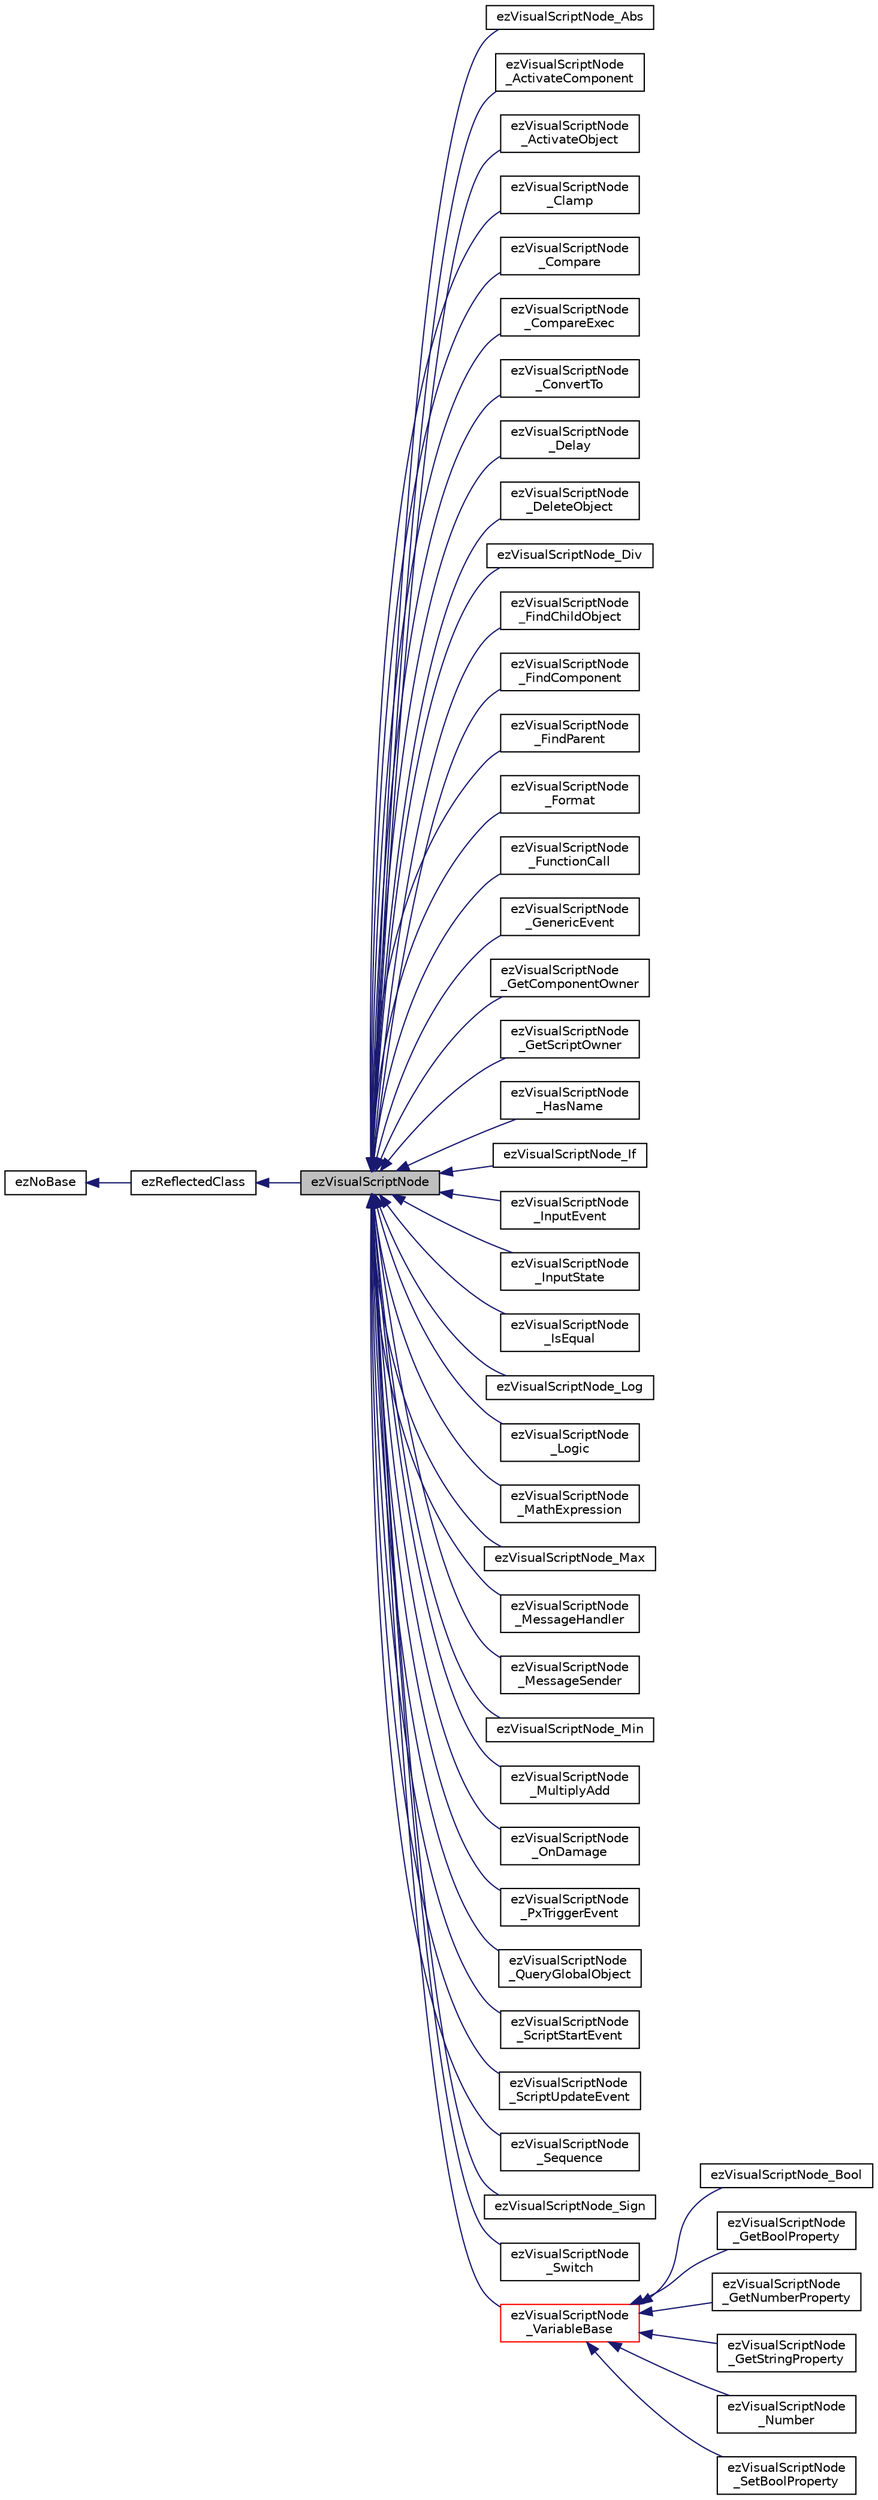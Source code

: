 digraph "ezVisualScriptNode"
{
 // LATEX_PDF_SIZE
  edge [fontname="Helvetica",fontsize="10",labelfontname="Helvetica",labelfontsize="10"];
  node [fontname="Helvetica",fontsize="10",shape=record];
  rankdir="LR";
  Node1 [label="ezVisualScriptNode",height=0.2,width=0.4,color="black", fillcolor="grey75", style="filled", fontcolor="black",tooltip=" "];
  Node2 -> Node1 [dir="back",color="midnightblue",fontsize="10",style="solid",fontname="Helvetica"];
  Node2 [label="ezReflectedClass",height=0.2,width=0.4,color="black", fillcolor="white", style="filled",URL="$db/d45/classez_reflected_class.htm",tooltip="All classes that should be dynamically reflectable, need to be derived from this base class."];
  Node3 -> Node2 [dir="back",color="midnightblue",fontsize="10",style="solid",fontname="Helvetica"];
  Node3 [label="ezNoBase",height=0.2,width=0.4,color="black", fillcolor="white", style="filled",URL="$d4/d02/classez_no_base.htm",tooltip="Dummy type to pass to templates and macros that expect a base type for a class that has no base."];
  Node1 -> Node4 [dir="back",color="midnightblue",fontsize="10",style="solid",fontname="Helvetica"];
  Node4 [label="ezVisualScriptNode_Abs",height=0.2,width=0.4,color="black", fillcolor="white", style="filled",URL="$d9/dcf/classez_visual_script_node___abs.htm",tooltip="Computes abs(value)"];
  Node1 -> Node5 [dir="back",color="midnightblue",fontsize="10",style="solid",fontname="Helvetica"];
  Node5 [label="ezVisualScriptNode\l_ActivateComponent",height=0.2,width=0.4,color="black", fillcolor="white", style="filled",URL="$d9/d38/classez_visual_script_node___activate_component.htm",tooltip=" "];
  Node1 -> Node6 [dir="back",color="midnightblue",fontsize="10",style="solid",fontname="Helvetica"];
  Node6 [label="ezVisualScriptNode\l_ActivateObject",height=0.2,width=0.4,color="black", fillcolor="white", style="filled",URL="$d9/df1/classez_visual_script_node___activate_object.htm",tooltip=" "];
  Node1 -> Node7 [dir="back",color="midnightblue",fontsize="10",style="solid",fontname="Helvetica"];
  Node7 [label="ezVisualScriptNode\l_Clamp",height=0.2,width=0.4,color="black", fillcolor="white", style="filled",URL="$de/dea/classez_visual_script_node___clamp.htm",tooltip="Computes Clamp(Value, MinValue, MaxValue)"];
  Node1 -> Node8 [dir="back",color="midnightblue",fontsize="10",style="solid",fontname="Helvetica"];
  Node8 [label="ezVisualScriptNode\l_Compare",height=0.2,width=0.4,color="black", fillcolor="white", style="filled",URL="$d7/deb/classez_visual_script_node___compare.htm",tooltip=" "];
  Node1 -> Node9 [dir="back",color="midnightblue",fontsize="10",style="solid",fontname="Helvetica"];
  Node9 [label="ezVisualScriptNode\l_CompareExec",height=0.2,width=0.4,color="black", fillcolor="white", style="filled",URL="$d0/de1/classez_visual_script_node___compare_exec.htm",tooltip=" "];
  Node1 -> Node10 [dir="back",color="midnightblue",fontsize="10",style="solid",fontname="Helvetica"];
  Node10 [label="ezVisualScriptNode\l_ConvertTo",height=0.2,width=0.4,color="black", fillcolor="white", style="filled",URL="$d0/d5d/classez_visual_script_node___convert_to.htm",tooltip=" "];
  Node1 -> Node11 [dir="back",color="midnightblue",fontsize="10",style="solid",fontname="Helvetica"];
  Node11 [label="ezVisualScriptNode\l_Delay",height=0.2,width=0.4,color="black", fillcolor="white", style="filled",URL="$d5/d03/classez_visual_script_node___delay.htm",tooltip=" "];
  Node1 -> Node12 [dir="back",color="midnightblue",fontsize="10",style="solid",fontname="Helvetica"];
  Node12 [label="ezVisualScriptNode\l_DeleteObject",height=0.2,width=0.4,color="black", fillcolor="white", style="filled",URL="$d3/d7a/classez_visual_script_node___delete_object.htm",tooltip=" "];
  Node1 -> Node13 [dir="back",color="midnightblue",fontsize="10",style="solid",fontname="Helvetica"];
  Node13 [label="ezVisualScriptNode_Div",height=0.2,width=0.4,color="black", fillcolor="white", style="filled",URL="$da/d93/classez_visual_script_node___div.htm",tooltip="Computes (a / b)"];
  Node1 -> Node14 [dir="back",color="midnightblue",fontsize="10",style="solid",fontname="Helvetica"];
  Node14 [label="ezVisualScriptNode\l_FindChildObject",height=0.2,width=0.4,color="black", fillcolor="white", style="filled",URL="$d5/dfa/classez_visual_script_node___find_child_object.htm",tooltip=" "];
  Node1 -> Node15 [dir="back",color="midnightblue",fontsize="10",style="solid",fontname="Helvetica"];
  Node15 [label="ezVisualScriptNode\l_FindComponent",height=0.2,width=0.4,color="black", fillcolor="white", style="filled",URL="$d2/df6/classez_visual_script_node___find_component.htm",tooltip=" "];
  Node1 -> Node16 [dir="back",color="midnightblue",fontsize="10",style="solid",fontname="Helvetica"];
  Node16 [label="ezVisualScriptNode\l_FindParent",height=0.2,width=0.4,color="black", fillcolor="white", style="filled",URL="$d8/da6/classez_visual_script_node___find_parent.htm",tooltip=" "];
  Node1 -> Node17 [dir="back",color="midnightblue",fontsize="10",style="solid",fontname="Helvetica"];
  Node17 [label="ezVisualScriptNode\l_Format",height=0.2,width=0.4,color="black", fillcolor="white", style="filled",URL="$dd/d12/classez_visual_script_node___format.htm",tooltip=" "];
  Node1 -> Node18 [dir="back",color="midnightblue",fontsize="10",style="solid",fontname="Helvetica"];
  Node18 [label="ezVisualScriptNode\l_FunctionCall",height=0.2,width=0.4,color="black", fillcolor="white", style="filled",URL="$d8/d78/classez_visual_script_node___function_call.htm",tooltip=" "];
  Node1 -> Node19 [dir="back",color="midnightblue",fontsize="10",style="solid",fontname="Helvetica"];
  Node19 [label="ezVisualScriptNode\l_GenericEvent",height=0.2,width=0.4,color="black", fillcolor="white", style="filled",URL="$d9/d82/classez_visual_script_node___generic_event.htm",tooltip=" "];
  Node1 -> Node20 [dir="back",color="midnightblue",fontsize="10",style="solid",fontname="Helvetica"];
  Node20 [label="ezVisualScriptNode\l_GetComponentOwner",height=0.2,width=0.4,color="black", fillcolor="white", style="filled",URL="$da/d25/classez_visual_script_node___get_component_owner.htm",tooltip=" "];
  Node1 -> Node21 [dir="back",color="midnightblue",fontsize="10",style="solid",fontname="Helvetica"];
  Node21 [label="ezVisualScriptNode\l_GetScriptOwner",height=0.2,width=0.4,color="black", fillcolor="white", style="filled",URL="$d7/d9b/classez_visual_script_node___get_script_owner.htm",tooltip=" "];
  Node1 -> Node22 [dir="back",color="midnightblue",fontsize="10",style="solid",fontname="Helvetica"];
  Node22 [label="ezVisualScriptNode\l_HasName",height=0.2,width=0.4,color="black", fillcolor="white", style="filled",URL="$de/d76/classez_visual_script_node___has_name.htm",tooltip=" "];
  Node1 -> Node23 [dir="back",color="midnightblue",fontsize="10",style="solid",fontname="Helvetica"];
  Node23 [label="ezVisualScriptNode_If",height=0.2,width=0.4,color="black", fillcolor="white", style="filled",URL="$d1/d81/classez_visual_script_node___if.htm",tooltip=" "];
  Node1 -> Node24 [dir="back",color="midnightblue",fontsize="10",style="solid",fontname="Helvetica"];
  Node24 [label="ezVisualScriptNode\l_InputEvent",height=0.2,width=0.4,color="black", fillcolor="white", style="filled",URL="$d4/dec/classez_visual_script_node___input_event.htm",tooltip=" "];
  Node1 -> Node25 [dir="back",color="midnightblue",fontsize="10",style="solid",fontname="Helvetica"];
  Node25 [label="ezVisualScriptNode\l_InputState",height=0.2,width=0.4,color="black", fillcolor="white", style="filled",URL="$da/d6e/classez_visual_script_node___input_state.htm",tooltip=" "];
  Node1 -> Node26 [dir="back",color="midnightblue",fontsize="10",style="solid",fontname="Helvetica"];
  Node26 [label="ezVisualScriptNode\l_IsEqual",height=0.2,width=0.4,color="black", fillcolor="white", style="filled",URL="$d0/daa/classez_visual_script_node___is_equal.htm",tooltip=" "];
  Node1 -> Node27 [dir="back",color="midnightblue",fontsize="10",style="solid",fontname="Helvetica"];
  Node27 [label="ezVisualScriptNode_Log",height=0.2,width=0.4,color="black", fillcolor="white", style="filled",URL="$d0/df6/classez_visual_script_node___log.htm",tooltip=" "];
  Node1 -> Node28 [dir="back",color="midnightblue",fontsize="10",style="solid",fontname="Helvetica"];
  Node28 [label="ezVisualScriptNode\l_Logic",height=0.2,width=0.4,color="black", fillcolor="white", style="filled",URL="$dc/daf/classez_visual_script_node___logic.htm",tooltip=" "];
  Node1 -> Node29 [dir="back",color="midnightblue",fontsize="10",style="solid",fontname="Helvetica"];
  Node29 [label="ezVisualScriptNode\l_MathExpression",height=0.2,width=0.4,color="black", fillcolor="white", style="filled",URL="$da/d89/classez_visual_script_node___math_expression.htm",tooltip="Computes math expression given by string."];
  Node1 -> Node30 [dir="back",color="midnightblue",fontsize="10",style="solid",fontname="Helvetica"];
  Node30 [label="ezVisualScriptNode_Max",height=0.2,width=0.4,color="black", fillcolor="white", style="filled",URL="$dc/d26/classez_visual_script_node___max.htm",tooltip="Computes max(a, b)"];
  Node1 -> Node31 [dir="back",color="midnightblue",fontsize="10",style="solid",fontname="Helvetica"];
  Node31 [label="ezVisualScriptNode\l_MessageHandler",height=0.2,width=0.4,color="black", fillcolor="white", style="filled",URL="$d7/d08/classez_visual_script_node___message_handler.htm",tooltip=" "];
  Node1 -> Node32 [dir="back",color="midnightblue",fontsize="10",style="solid",fontname="Helvetica"];
  Node32 [label="ezVisualScriptNode\l_MessageSender",height=0.2,width=0.4,color="black", fillcolor="white", style="filled",URL="$d3/da1/classez_visual_script_node___message_sender.htm",tooltip=" "];
  Node1 -> Node33 [dir="back",color="midnightblue",fontsize="10",style="solid",fontname="Helvetica"];
  Node33 [label="ezVisualScriptNode_Min",height=0.2,width=0.4,color="black", fillcolor="white", style="filled",URL="$de/dc3/classez_visual_script_node___min.htm",tooltip="Computes min(a, b)"];
  Node1 -> Node34 [dir="back",color="midnightblue",fontsize="10",style="solid",fontname="Helvetica"];
  Node34 [label="ezVisualScriptNode\l_MultiplyAdd",height=0.2,width=0.4,color="black", fillcolor="white", style="filled",URL="$de/deb/classez_visual_script_node___multiply_add.htm",tooltip="Computes (a1 * a2) + (b1 * b2)"];
  Node1 -> Node35 [dir="back",color="midnightblue",fontsize="10",style="solid",fontname="Helvetica"];
  Node35 [label="ezVisualScriptNode\l_OnDamage",height=0.2,width=0.4,color="black", fillcolor="white", style="filled",URL="$db/dac/classez_visual_script_node___on_damage.htm",tooltip=" "];
  Node1 -> Node36 [dir="back",color="midnightblue",fontsize="10",style="solid",fontname="Helvetica"];
  Node36 [label="ezVisualScriptNode\l_PxTriggerEvent",height=0.2,width=0.4,color="black", fillcolor="white", style="filled",URL="$db/d78/classez_visual_script_node___px_trigger_event.htm",tooltip=" "];
  Node1 -> Node37 [dir="back",color="midnightblue",fontsize="10",style="solid",fontname="Helvetica"];
  Node37 [label="ezVisualScriptNode\l_QueryGlobalObject",height=0.2,width=0.4,color="black", fillcolor="white", style="filled",URL="$dd/d37/classez_visual_script_node___query_global_object.htm",tooltip=" "];
  Node1 -> Node38 [dir="back",color="midnightblue",fontsize="10",style="solid",fontname="Helvetica"];
  Node38 [label="ezVisualScriptNode\l_ScriptStartEvent",height=0.2,width=0.4,color="black", fillcolor="white", style="filled",URL="$d7/ddf/classez_visual_script_node___script_start_event.htm",tooltip=" "];
  Node1 -> Node39 [dir="back",color="midnightblue",fontsize="10",style="solid",fontname="Helvetica"];
  Node39 [label="ezVisualScriptNode\l_ScriptUpdateEvent",height=0.2,width=0.4,color="black", fillcolor="white", style="filled",URL="$db/dec/classez_visual_script_node___script_update_event.htm",tooltip=" "];
  Node1 -> Node40 [dir="back",color="midnightblue",fontsize="10",style="solid",fontname="Helvetica"];
  Node40 [label="ezVisualScriptNode\l_Sequence",height=0.2,width=0.4,color="black", fillcolor="white", style="filled",URL="$dc/de6/classez_visual_script_node___sequence.htm",tooltip=" "];
  Node1 -> Node41 [dir="back",color="midnightblue",fontsize="10",style="solid",fontname="Helvetica"];
  Node41 [label="ezVisualScriptNode_Sign",height=0.2,width=0.4,color="black", fillcolor="white", style="filled",URL="$db/d4b/classez_visual_script_node___sign.htm",tooltip="Computes abs(value)"];
  Node1 -> Node42 [dir="back",color="midnightblue",fontsize="10",style="solid",fontname="Helvetica"];
  Node42 [label="ezVisualScriptNode\l_Switch",height=0.2,width=0.4,color="black", fillcolor="white", style="filled",URL="$d6/d15/classez_visual_script_node___switch.htm",tooltip=" "];
  Node1 -> Node43 [dir="back",color="midnightblue",fontsize="10",style="solid",fontname="Helvetica"];
  Node43 [label="ezVisualScriptNode\l_VariableBase",height=0.2,width=0.4,color="red", fillcolor="white", style="filled",URL="$d9/d61/classez_visual_script_node___variable_base.htm",tooltip=" "];
  Node43 -> Node44 [dir="back",color="midnightblue",fontsize="10",style="solid",fontname="Helvetica"];
  Node44 [label="ezVisualScriptNode_Bool",height=0.2,width=0.4,color="black", fillcolor="white", style="filled",URL="$d8/d81/classez_visual_script_node___bool.htm",tooltip=" "];
  Node43 -> Node45 [dir="back",color="midnightblue",fontsize="10",style="solid",fontname="Helvetica"];
  Node45 [label="ezVisualScriptNode\l_GetBoolProperty",height=0.2,width=0.4,color="black", fillcolor="white", style="filled",URL="$d7/dee/classez_visual_script_node___get_bool_property.htm",tooltip=" "];
  Node43 -> Node46 [dir="back",color="midnightblue",fontsize="10",style="solid",fontname="Helvetica"];
  Node46 [label="ezVisualScriptNode\l_GetNumberProperty",height=0.2,width=0.4,color="black", fillcolor="white", style="filled",URL="$d4/d38/classez_visual_script_node___get_number_property.htm",tooltip=" "];
  Node43 -> Node47 [dir="back",color="midnightblue",fontsize="10",style="solid",fontname="Helvetica"];
  Node47 [label="ezVisualScriptNode\l_GetStringProperty",height=0.2,width=0.4,color="black", fillcolor="white", style="filled",URL="$d4/d1e/classez_visual_script_node___get_string_property.htm",tooltip=" "];
  Node43 -> Node48 [dir="back",color="midnightblue",fontsize="10",style="solid",fontname="Helvetica"];
  Node48 [label="ezVisualScriptNode\l_Number",height=0.2,width=0.4,color="black", fillcolor="white", style="filled",URL="$d5/de5/classez_visual_script_node___number.htm",tooltip=" "];
  Node43 -> Node49 [dir="back",color="midnightblue",fontsize="10",style="solid",fontname="Helvetica"];
  Node49 [label="ezVisualScriptNode\l_SetBoolProperty",height=0.2,width=0.4,color="black", fillcolor="white", style="filled",URL="$d9/daf/classez_visual_script_node___set_bool_property.htm",tooltip=" "];
}
